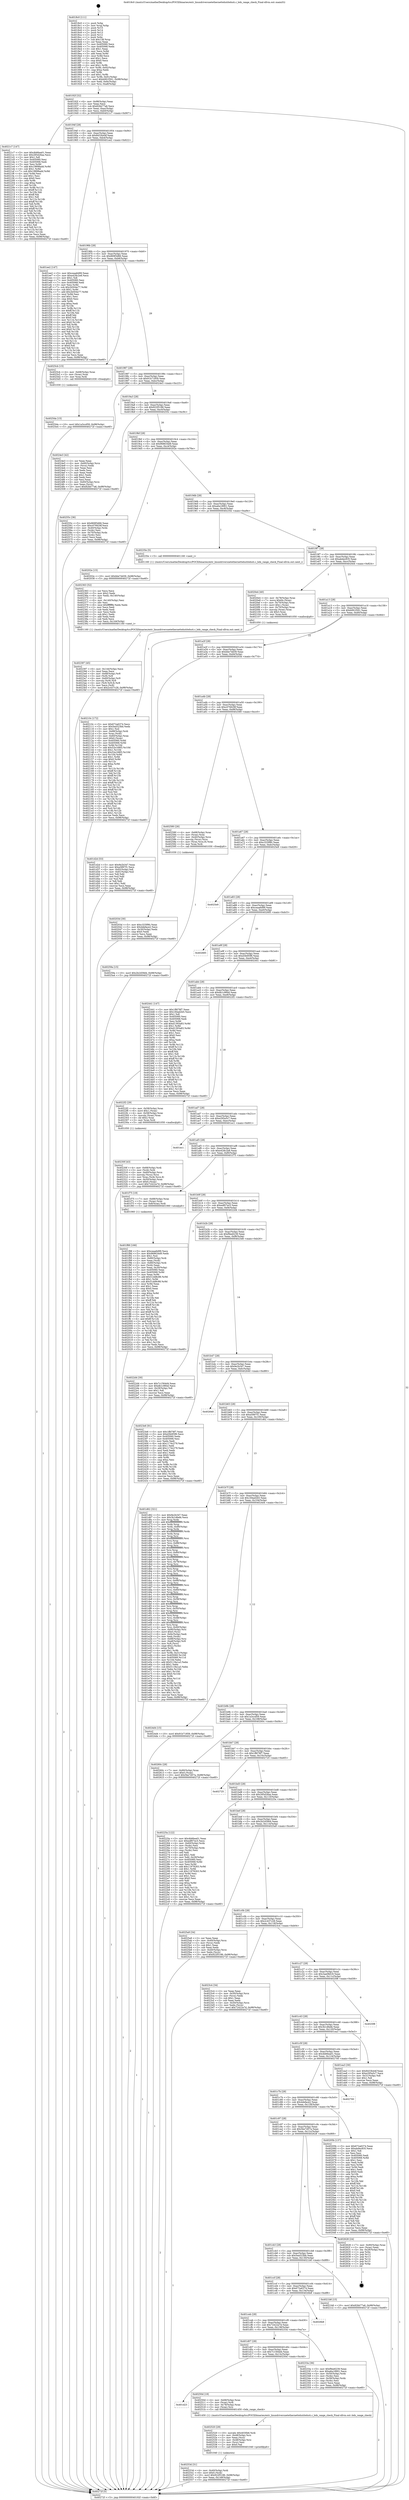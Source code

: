 digraph "0x4018c0" {
  label = "0x4018c0 (/mnt/c/Users/mathe/Desktop/tcc/POCII/binaries/extr_linuxdriversnetethernettehutitehuti.c_bdx_range_check_Final-ollvm.out::main(0))"
  labelloc = "t"
  node[shape=record]

  Entry [label="",width=0.3,height=0.3,shape=circle,fillcolor=black,style=filled]
  "0x40192f" [label="{
     0x40192f [32]\l
     | [instrs]\l
     &nbsp;&nbsp;0x40192f \<+6\>: mov -0x98(%rbp),%eax\l
     &nbsp;&nbsp;0x401935 \<+2\>: mov %eax,%ecx\l
     &nbsp;&nbsp;0x401937 \<+6\>: sub $0x82bb77a6,%ecx\l
     &nbsp;&nbsp;0x40193d \<+6\>: mov %eax,-0xac(%rbp)\l
     &nbsp;&nbsp;0x401943 \<+6\>: mov %ecx,-0xb0(%rbp)\l
     &nbsp;&nbsp;0x401949 \<+6\>: je 00000000004021c7 \<main+0x907\>\l
  }"]
  "0x4021c7" [label="{
     0x4021c7 [147]\l
     | [instrs]\l
     &nbsp;&nbsp;0x4021c7 \<+5\>: mov $0x4b66ea01,%eax\l
     &nbsp;&nbsp;0x4021cc \<+5\>: mov $0x285d26aa,%ecx\l
     &nbsp;&nbsp;0x4021d1 \<+2\>: mov $0x1,%dl\l
     &nbsp;&nbsp;0x4021d3 \<+7\>: mov 0x405060,%esi\l
     &nbsp;&nbsp;0x4021da \<+7\>: mov 0x405068,%edi\l
     &nbsp;&nbsp;0x4021e1 \<+3\>: mov %esi,%r8d\l
     &nbsp;&nbsp;0x4021e4 \<+7\>: add $0x19898add,%r8d\l
     &nbsp;&nbsp;0x4021eb \<+4\>: sub $0x1,%r8d\l
     &nbsp;&nbsp;0x4021ef \<+7\>: sub $0x19898add,%r8d\l
     &nbsp;&nbsp;0x4021f6 \<+4\>: imul %r8d,%esi\l
     &nbsp;&nbsp;0x4021fa \<+3\>: and $0x1,%esi\l
     &nbsp;&nbsp;0x4021fd \<+3\>: cmp $0x0,%esi\l
     &nbsp;&nbsp;0x402200 \<+4\>: sete %r9b\l
     &nbsp;&nbsp;0x402204 \<+3\>: cmp $0xa,%edi\l
     &nbsp;&nbsp;0x402207 \<+4\>: setl %r10b\l
     &nbsp;&nbsp;0x40220b \<+3\>: mov %r9b,%r11b\l
     &nbsp;&nbsp;0x40220e \<+4\>: xor $0xff,%r11b\l
     &nbsp;&nbsp;0x402212 \<+3\>: mov %r10b,%bl\l
     &nbsp;&nbsp;0x402215 \<+3\>: xor $0xff,%bl\l
     &nbsp;&nbsp;0x402218 \<+3\>: xor $0x1,%dl\l
     &nbsp;&nbsp;0x40221b \<+3\>: mov %r11b,%r14b\l
     &nbsp;&nbsp;0x40221e \<+4\>: and $0xff,%r14b\l
     &nbsp;&nbsp;0x402222 \<+3\>: and %dl,%r9b\l
     &nbsp;&nbsp;0x402225 \<+3\>: mov %bl,%r15b\l
     &nbsp;&nbsp;0x402228 \<+4\>: and $0xff,%r15b\l
     &nbsp;&nbsp;0x40222c \<+3\>: and %dl,%r10b\l
     &nbsp;&nbsp;0x40222f \<+3\>: or %r9b,%r14b\l
     &nbsp;&nbsp;0x402232 \<+3\>: or %r10b,%r15b\l
     &nbsp;&nbsp;0x402235 \<+3\>: xor %r15b,%r14b\l
     &nbsp;&nbsp;0x402238 \<+3\>: or %bl,%r11b\l
     &nbsp;&nbsp;0x40223b \<+4\>: xor $0xff,%r11b\l
     &nbsp;&nbsp;0x40223f \<+3\>: or $0x1,%dl\l
     &nbsp;&nbsp;0x402242 \<+3\>: and %dl,%r11b\l
     &nbsp;&nbsp;0x402245 \<+3\>: or %r11b,%r14b\l
     &nbsp;&nbsp;0x402248 \<+4\>: test $0x1,%r14b\l
     &nbsp;&nbsp;0x40224c \<+3\>: cmovne %ecx,%eax\l
     &nbsp;&nbsp;0x40224f \<+6\>: mov %eax,-0x98(%rbp)\l
     &nbsp;&nbsp;0x402255 \<+5\>: jmp 000000000040272f \<main+0xe6f\>\l
  }"]
  "0x40194f" [label="{
     0x40194f [28]\l
     | [instrs]\l
     &nbsp;&nbsp;0x40194f \<+5\>: jmp 0000000000401954 \<main+0x94\>\l
     &nbsp;&nbsp;0x401954 \<+6\>: mov -0xac(%rbp),%eax\l
     &nbsp;&nbsp;0x40195a \<+5\>: sub $0x8433b44f,%eax\l
     &nbsp;&nbsp;0x40195f \<+6\>: mov %eax,-0xb4(%rbp)\l
     &nbsp;&nbsp;0x401965 \<+6\>: je 0000000000401ee2 \<main+0x622\>\l
  }"]
  Exit [label="",width=0.3,height=0.3,shape=circle,fillcolor=black,style=filled,peripheries=2]
  "0x401ee2" [label="{
     0x401ee2 [147]\l
     | [instrs]\l
     &nbsp;&nbsp;0x401ee2 \<+5\>: mov $0xceaa6d99,%eax\l
     &nbsp;&nbsp;0x401ee7 \<+5\>: mov $0xe428c2e8,%ecx\l
     &nbsp;&nbsp;0x401eec \<+2\>: mov $0x1,%dl\l
     &nbsp;&nbsp;0x401eee \<+7\>: mov 0x405060,%esi\l
     &nbsp;&nbsp;0x401ef5 \<+7\>: mov 0x405068,%edi\l
     &nbsp;&nbsp;0x401efc \<+3\>: mov %esi,%r8d\l
     &nbsp;&nbsp;0x401eff \<+7\>: sub $0x2b504e77,%r8d\l
     &nbsp;&nbsp;0x401f06 \<+4\>: sub $0x1,%r8d\l
     &nbsp;&nbsp;0x401f0a \<+7\>: add $0x2b504e77,%r8d\l
     &nbsp;&nbsp;0x401f11 \<+4\>: imul %r8d,%esi\l
     &nbsp;&nbsp;0x401f15 \<+3\>: and $0x1,%esi\l
     &nbsp;&nbsp;0x401f18 \<+3\>: cmp $0x0,%esi\l
     &nbsp;&nbsp;0x401f1b \<+4\>: sete %r9b\l
     &nbsp;&nbsp;0x401f1f \<+3\>: cmp $0xa,%edi\l
     &nbsp;&nbsp;0x401f22 \<+4\>: setl %r10b\l
     &nbsp;&nbsp;0x401f26 \<+3\>: mov %r9b,%r11b\l
     &nbsp;&nbsp;0x401f29 \<+4\>: xor $0xff,%r11b\l
     &nbsp;&nbsp;0x401f2d \<+3\>: mov %r10b,%bl\l
     &nbsp;&nbsp;0x401f30 \<+3\>: xor $0xff,%bl\l
     &nbsp;&nbsp;0x401f33 \<+3\>: xor $0x0,%dl\l
     &nbsp;&nbsp;0x401f36 \<+3\>: mov %r11b,%r14b\l
     &nbsp;&nbsp;0x401f39 \<+4\>: and $0x0,%r14b\l
     &nbsp;&nbsp;0x401f3d \<+3\>: and %dl,%r9b\l
     &nbsp;&nbsp;0x401f40 \<+3\>: mov %bl,%r15b\l
     &nbsp;&nbsp;0x401f43 \<+4\>: and $0x0,%r15b\l
     &nbsp;&nbsp;0x401f47 \<+3\>: and %dl,%r10b\l
     &nbsp;&nbsp;0x401f4a \<+3\>: or %r9b,%r14b\l
     &nbsp;&nbsp;0x401f4d \<+3\>: or %r10b,%r15b\l
     &nbsp;&nbsp;0x401f50 \<+3\>: xor %r15b,%r14b\l
     &nbsp;&nbsp;0x401f53 \<+3\>: or %bl,%r11b\l
     &nbsp;&nbsp;0x401f56 \<+4\>: xor $0xff,%r11b\l
     &nbsp;&nbsp;0x401f5a \<+3\>: or $0x0,%dl\l
     &nbsp;&nbsp;0x401f5d \<+3\>: and %dl,%r11b\l
     &nbsp;&nbsp;0x401f60 \<+3\>: or %r11b,%r14b\l
     &nbsp;&nbsp;0x401f63 \<+4\>: test $0x1,%r14b\l
     &nbsp;&nbsp;0x401f67 \<+3\>: cmovne %ecx,%eax\l
     &nbsp;&nbsp;0x401f6a \<+6\>: mov %eax,-0x98(%rbp)\l
     &nbsp;&nbsp;0x401f70 \<+5\>: jmp 000000000040272f \<main+0xe6f\>\l
  }"]
  "0x40196b" [label="{
     0x40196b [28]\l
     | [instrs]\l
     &nbsp;&nbsp;0x40196b \<+5\>: jmp 0000000000401970 \<main+0xb0\>\l
     &nbsp;&nbsp;0x401970 \<+6\>: mov -0xac(%rbp),%eax\l
     &nbsp;&nbsp;0x401976 \<+5\>: sub $0x869f3d66,%eax\l
     &nbsp;&nbsp;0x40197b \<+6\>: mov %eax,-0xb8(%rbp)\l
     &nbsp;&nbsp;0x401981 \<+6\>: je 00000000004025cb \<main+0xd0b\>\l
  }"]
  "0x4025da" [label="{
     0x4025da [15]\l
     | [instrs]\l
     &nbsp;&nbsp;0x4025da \<+10\>: movl $0x1a3ccd59,-0x98(%rbp)\l
     &nbsp;&nbsp;0x4025e4 \<+5\>: jmp 000000000040272f \<main+0xe6f\>\l
  }"]
  "0x4025cb" [label="{
     0x4025cb [15]\l
     | [instrs]\l
     &nbsp;&nbsp;0x4025cb \<+4\>: mov -0x68(%rbp),%rax\l
     &nbsp;&nbsp;0x4025cf \<+3\>: mov (%rax),%rax\l
     &nbsp;&nbsp;0x4025d2 \<+3\>: mov %rax,%rdi\l
     &nbsp;&nbsp;0x4025d5 \<+5\>: call 0000000000401030 \<free@plt\>\l
     | [calls]\l
     &nbsp;&nbsp;0x401030 \{1\} (unknown)\l
  }"]
  "0x401987" [label="{
     0x401987 [28]\l
     | [instrs]\l
     &nbsp;&nbsp;0x401987 \<+5\>: jmp 000000000040198c \<main+0xcc\>\l
     &nbsp;&nbsp;0x40198c \<+6\>: mov -0xac(%rbp),%eax\l
     &nbsp;&nbsp;0x401992 \<+5\>: sub $0x91b71859,%eax\l
     &nbsp;&nbsp;0x401997 \<+6\>: mov %eax,-0xbc(%rbp)\l
     &nbsp;&nbsp;0x40199d \<+6\>: je 00000000004024e3 \<main+0xc23\>\l
  }"]
  "0x40259a" [label="{
     0x40259a [15]\l
     | [instrs]\l
     &nbsp;&nbsp;0x40259a \<+10\>: movl $0x2b2459d4,-0x98(%rbp)\l
     &nbsp;&nbsp;0x4025a4 \<+5\>: jmp 000000000040272f \<main+0xe6f\>\l
  }"]
  "0x4024e3" [label="{
     0x4024e3 [42]\l
     | [instrs]\l
     &nbsp;&nbsp;0x4024e3 \<+2\>: xor %eax,%eax\l
     &nbsp;&nbsp;0x4024e5 \<+4\>: mov -0x60(%rbp),%rcx\l
     &nbsp;&nbsp;0x4024e9 \<+2\>: mov (%rcx),%edx\l
     &nbsp;&nbsp;0x4024eb \<+2\>: mov %eax,%esi\l
     &nbsp;&nbsp;0x4024ed \<+2\>: sub %edx,%esi\l
     &nbsp;&nbsp;0x4024ef \<+2\>: mov %eax,%edx\l
     &nbsp;&nbsp;0x4024f1 \<+3\>: sub $0x1,%edx\l
     &nbsp;&nbsp;0x4024f4 \<+2\>: add %edx,%esi\l
     &nbsp;&nbsp;0x4024f6 \<+2\>: sub %esi,%eax\l
     &nbsp;&nbsp;0x4024f8 \<+4\>: mov -0x60(%rbp),%rcx\l
     &nbsp;&nbsp;0x4024fc \<+2\>: mov %eax,(%rcx)\l
     &nbsp;&nbsp;0x4024fe \<+10\>: movl $0x82bb77a6,-0x98(%rbp)\l
     &nbsp;&nbsp;0x402508 \<+5\>: jmp 000000000040272f \<main+0xe6f\>\l
  }"]
  "0x4019a3" [label="{
     0x4019a3 [28]\l
     | [instrs]\l
     &nbsp;&nbsp;0x4019a3 \<+5\>: jmp 00000000004019a8 \<main+0xe8\>\l
     &nbsp;&nbsp;0x4019a8 \<+6\>: mov -0xac(%rbp),%eax\l
     &nbsp;&nbsp;0x4019ae \<+5\>: sub $0x922f5186,%eax\l
     &nbsp;&nbsp;0x4019b3 \<+6\>: mov %eax,-0xc0(%rbp)\l
     &nbsp;&nbsp;0x4019b9 \<+6\>: je 000000000040255c \<main+0xc9c\>\l
  }"]
  "0x40253d" [label="{
     0x40253d [31]\l
     | [instrs]\l
     &nbsp;&nbsp;0x40253d \<+4\>: mov -0x40(%rbp),%rdi\l
     &nbsp;&nbsp;0x402541 \<+6\>: movl $0x0,(%rdi)\l
     &nbsp;&nbsp;0x402547 \<+10\>: movl $0x922f5186,-0x98(%rbp)\l
     &nbsp;&nbsp;0x402551 \<+6\>: mov %eax,-0x148(%rbp)\l
     &nbsp;&nbsp;0x402557 \<+5\>: jmp 000000000040272f \<main+0xe6f\>\l
  }"]
  "0x40255c" [label="{
     0x40255c [36]\l
     | [instrs]\l
     &nbsp;&nbsp;0x40255c \<+5\>: mov $0x869f3d66,%eax\l
     &nbsp;&nbsp;0x402561 \<+5\>: mov $0xc076629f,%ecx\l
     &nbsp;&nbsp;0x402566 \<+4\>: mov -0x40(%rbp),%rdx\l
     &nbsp;&nbsp;0x40256a \<+2\>: mov (%rdx),%esi\l
     &nbsp;&nbsp;0x40256c \<+4\>: mov -0x70(%rbp),%rdx\l
     &nbsp;&nbsp;0x402570 \<+2\>: cmp (%rdx),%esi\l
     &nbsp;&nbsp;0x402572 \<+3\>: cmovl %ecx,%eax\l
     &nbsp;&nbsp;0x402575 \<+6\>: mov %eax,-0x98(%rbp)\l
     &nbsp;&nbsp;0x40257b \<+5\>: jmp 000000000040272f \<main+0xe6f\>\l
  }"]
  "0x4019bf" [label="{
     0x4019bf [28]\l
     | [instrs]\l
     &nbsp;&nbsp;0x4019bf \<+5\>: jmp 00000000004019c4 \<main+0x104\>\l
     &nbsp;&nbsp;0x4019c4 \<+6\>: mov -0xac(%rbp),%eax\l
     &nbsp;&nbsp;0x4019ca \<+5\>: sub $0x968634d9,%eax\l
     &nbsp;&nbsp;0x4019cf \<+6\>: mov %eax,-0xc4(%rbp)\l
     &nbsp;&nbsp;0x4019d5 \<+6\>: je 000000000040202e \<main+0x76e\>\l
  }"]
  "0x402520" [label="{
     0x402520 [29]\l
     | [instrs]\l
     &nbsp;&nbsp;0x402520 \<+10\>: movabs $0x4030b6,%rdi\l
     &nbsp;&nbsp;0x40252a \<+4\>: mov -0x48(%rbp),%rsi\l
     &nbsp;&nbsp;0x40252e \<+2\>: mov %eax,(%rsi)\l
     &nbsp;&nbsp;0x402530 \<+4\>: mov -0x48(%rbp),%rsi\l
     &nbsp;&nbsp;0x402534 \<+2\>: mov (%rsi),%esi\l
     &nbsp;&nbsp;0x402536 \<+2\>: mov $0x0,%al\l
     &nbsp;&nbsp;0x402538 \<+5\>: call 0000000000401040 \<printf@plt\>\l
     | [calls]\l
     &nbsp;&nbsp;0x401040 \{1\} (unknown)\l
  }"]
  "0x40202e" [label="{
     0x40202e [15]\l
     | [instrs]\l
     &nbsp;&nbsp;0x40202e \<+10\>: movl $0xbbe7dd39,-0x98(%rbp)\l
     &nbsp;&nbsp;0x402038 \<+5\>: jmp 000000000040272f \<main+0xe6f\>\l
  }"]
  "0x4019db" [label="{
     0x4019db [28]\l
     | [instrs]\l
     &nbsp;&nbsp;0x4019db \<+5\>: jmp 00000000004019e0 \<main+0x120\>\l
     &nbsp;&nbsp;0x4019e0 \<+6\>: mov -0xac(%rbp),%eax\l
     &nbsp;&nbsp;0x4019e6 \<+5\>: sub $0xa6a18901,%eax\l
     &nbsp;&nbsp;0x4019eb \<+6\>: mov %eax,-0xc8(%rbp)\l
     &nbsp;&nbsp;0x4019f1 \<+6\>: je 000000000040235e \<main+0xa9e\>\l
  }"]
  "0x401d23" [label="{
     0x401d23\l
  }", style=dashed]
  "0x40235e" [label="{
     0x40235e [5]\l
     | [instrs]\l
     &nbsp;&nbsp;0x40235e \<+5\>: call 0000000000401160 \<next_i\>\l
     | [calls]\l
     &nbsp;&nbsp;0x401160 \{1\} (/mnt/c/Users/mathe/Desktop/tcc/POCII/binaries/extr_linuxdriversnetethernettehutitehuti.c_bdx_range_check_Final-ollvm.out::next_i)\l
  }"]
  "0x4019f7" [label="{
     0x4019f7 [28]\l
     | [instrs]\l
     &nbsp;&nbsp;0x4019f7 \<+5\>: jmp 00000000004019fc \<main+0x13c\>\l
     &nbsp;&nbsp;0x4019fc \<+6\>: mov -0xac(%rbp),%eax\l
     &nbsp;&nbsp;0x401a02 \<+5\>: sub $0xabdec835,%eax\l
     &nbsp;&nbsp;0x401a07 \<+6\>: mov %eax,-0xcc(%rbp)\l
     &nbsp;&nbsp;0x401a0d \<+6\>: je 00000000004020e4 \<main+0x824\>\l
  }"]
  "0x40250d" [label="{
     0x40250d [19]\l
     | [instrs]\l
     &nbsp;&nbsp;0x40250d \<+4\>: mov -0x68(%rbp),%rax\l
     &nbsp;&nbsp;0x402511 \<+3\>: mov (%rax),%rdi\l
     &nbsp;&nbsp;0x402514 \<+4\>: mov -0x78(%rbp),%rax\l
     &nbsp;&nbsp;0x402518 \<+3\>: mov (%rax),%rsi\l
     &nbsp;&nbsp;0x40251b \<+5\>: call 0000000000401450 \<bdx_range_check\>\l
     | [calls]\l
     &nbsp;&nbsp;0x401450 \{1\} (/mnt/c/Users/mathe/Desktop/tcc/POCII/binaries/extr_linuxdriversnetethernettehutitehuti.c_bdx_range_check_Final-ollvm.out::bdx_range_check)\l
  }"]
  "0x4020e4" [label="{
     0x4020e4 [40]\l
     | [instrs]\l
     &nbsp;&nbsp;0x4020e4 \<+4\>: mov -0x78(%rbp),%rax\l
     &nbsp;&nbsp;0x4020e8 \<+7\>: movq $0x64,(%rax)\l
     &nbsp;&nbsp;0x4020ef \<+4\>: mov -0x70(%rbp),%rax\l
     &nbsp;&nbsp;0x4020f3 \<+6\>: movl $0x1,(%rax)\l
     &nbsp;&nbsp;0x4020f9 \<+4\>: mov -0x70(%rbp),%rax\l
     &nbsp;&nbsp;0x4020fd \<+3\>: movslq (%rax),%rax\l
     &nbsp;&nbsp;0x402100 \<+4\>: shl $0x3,%rax\l
     &nbsp;&nbsp;0x402104 \<+3\>: mov %rax,%rdi\l
     &nbsp;&nbsp;0x402107 \<+5\>: call 0000000000401050 \<malloc@plt\>\l
     | [calls]\l
     &nbsp;&nbsp;0x401050 \{1\} (unknown)\l
  }"]
  "0x401a13" [label="{
     0x401a13 [28]\l
     | [instrs]\l
     &nbsp;&nbsp;0x401a13 \<+5\>: jmp 0000000000401a18 \<main+0x158\>\l
     &nbsp;&nbsp;0x401a18 \<+6\>: mov -0xac(%rbp),%eax\l
     &nbsp;&nbsp;0x401a1e \<+5\>: sub $0xb061f261,%eax\l
     &nbsp;&nbsp;0x401a23 \<+6\>: mov %eax,-0xd0(%rbp)\l
     &nbsp;&nbsp;0x401a29 \<+6\>: je 0000000000401d2d \<main+0x46d\>\l
  }"]
  "0x402397" [label="{
     0x402397 [45]\l
     | [instrs]\l
     &nbsp;&nbsp;0x402397 \<+6\>: mov -0x144(%rbp),%ecx\l
     &nbsp;&nbsp;0x40239d \<+3\>: imul %eax,%ecx\l
     &nbsp;&nbsp;0x4023a0 \<+4\>: mov -0x68(%rbp),%r8\l
     &nbsp;&nbsp;0x4023a4 \<+3\>: mov (%r8),%r8\l
     &nbsp;&nbsp;0x4023a7 \<+4\>: mov -0x60(%rbp),%r9\l
     &nbsp;&nbsp;0x4023ab \<+3\>: movslq (%r9),%r9\l
     &nbsp;&nbsp;0x4023ae \<+4\>: mov (%r8,%r9,8),%r8\l
     &nbsp;&nbsp;0x4023b2 \<+3\>: mov %ecx,(%r8)\l
     &nbsp;&nbsp;0x4023b5 \<+10\>: movl $0x2c437c28,-0x98(%rbp)\l
     &nbsp;&nbsp;0x4023bf \<+5\>: jmp 000000000040272f \<main+0xe6f\>\l
  }"]
  "0x401d2d" [label="{
     0x401d2d [53]\l
     | [instrs]\l
     &nbsp;&nbsp;0x401d2d \<+5\>: mov $0x9e2b347,%eax\l
     &nbsp;&nbsp;0x401d32 \<+5\>: mov $0xa5897f1,%ecx\l
     &nbsp;&nbsp;0x401d37 \<+6\>: mov -0x92(%rbp),%dl\l
     &nbsp;&nbsp;0x401d3d \<+7\>: mov -0x91(%rbp),%sil\l
     &nbsp;&nbsp;0x401d44 \<+3\>: mov %dl,%dil\l
     &nbsp;&nbsp;0x401d47 \<+3\>: and %sil,%dil\l
     &nbsp;&nbsp;0x401d4a \<+3\>: xor %sil,%dl\l
     &nbsp;&nbsp;0x401d4d \<+3\>: or %dl,%dil\l
     &nbsp;&nbsp;0x401d50 \<+4\>: test $0x1,%dil\l
     &nbsp;&nbsp;0x401d54 \<+3\>: cmovne %ecx,%eax\l
     &nbsp;&nbsp;0x401d57 \<+6\>: mov %eax,-0x98(%rbp)\l
     &nbsp;&nbsp;0x401d5d \<+5\>: jmp 000000000040272f \<main+0xe6f\>\l
  }"]
  "0x401a2f" [label="{
     0x401a2f [28]\l
     | [instrs]\l
     &nbsp;&nbsp;0x401a2f \<+5\>: jmp 0000000000401a34 \<main+0x174\>\l
     &nbsp;&nbsp;0x401a34 \<+6\>: mov -0xac(%rbp),%eax\l
     &nbsp;&nbsp;0x401a3a \<+5\>: sub $0xbbe7dd39,%eax\l
     &nbsp;&nbsp;0x401a3f \<+6\>: mov %eax,-0xd4(%rbp)\l
     &nbsp;&nbsp;0x401a45 \<+6\>: je 000000000040203d \<main+0x77d\>\l
  }"]
  "0x40272f" [label="{
     0x40272f [5]\l
     | [instrs]\l
     &nbsp;&nbsp;0x40272f \<+5\>: jmp 000000000040192f \<main+0x6f\>\l
  }"]
  "0x4018c0" [label="{
     0x4018c0 [111]\l
     | [instrs]\l
     &nbsp;&nbsp;0x4018c0 \<+1\>: push %rbp\l
     &nbsp;&nbsp;0x4018c1 \<+3\>: mov %rsp,%rbp\l
     &nbsp;&nbsp;0x4018c4 \<+2\>: push %r15\l
     &nbsp;&nbsp;0x4018c6 \<+2\>: push %r14\l
     &nbsp;&nbsp;0x4018c8 \<+2\>: push %r13\l
     &nbsp;&nbsp;0x4018ca \<+2\>: push %r12\l
     &nbsp;&nbsp;0x4018cc \<+1\>: push %rbx\l
     &nbsp;&nbsp;0x4018cd \<+7\>: sub $0x138,%rsp\l
     &nbsp;&nbsp;0x4018d4 \<+2\>: xor %eax,%eax\l
     &nbsp;&nbsp;0x4018d6 \<+7\>: mov 0x405060,%ecx\l
     &nbsp;&nbsp;0x4018dd \<+7\>: mov 0x405068,%edx\l
     &nbsp;&nbsp;0x4018e4 \<+3\>: sub $0x1,%eax\l
     &nbsp;&nbsp;0x4018e7 \<+3\>: mov %ecx,%r8d\l
     &nbsp;&nbsp;0x4018ea \<+3\>: add %eax,%r8d\l
     &nbsp;&nbsp;0x4018ed \<+4\>: imul %r8d,%ecx\l
     &nbsp;&nbsp;0x4018f1 \<+3\>: and $0x1,%ecx\l
     &nbsp;&nbsp;0x4018f4 \<+3\>: cmp $0x0,%ecx\l
     &nbsp;&nbsp;0x4018f7 \<+4\>: sete %r9b\l
     &nbsp;&nbsp;0x4018fb \<+4\>: and $0x1,%r9b\l
     &nbsp;&nbsp;0x4018ff \<+7\>: mov %r9b,-0x92(%rbp)\l
     &nbsp;&nbsp;0x401906 \<+3\>: cmp $0xa,%edx\l
     &nbsp;&nbsp;0x401909 \<+4\>: setl %r9b\l
     &nbsp;&nbsp;0x40190d \<+4\>: and $0x1,%r9b\l
     &nbsp;&nbsp;0x401911 \<+7\>: mov %r9b,-0x91(%rbp)\l
     &nbsp;&nbsp;0x401918 \<+10\>: movl $0xb061f261,-0x98(%rbp)\l
     &nbsp;&nbsp;0x401922 \<+6\>: mov %edi,-0x9c(%rbp)\l
     &nbsp;&nbsp;0x401928 \<+7\>: mov %rsi,-0xa8(%rbp)\l
  }"]
  "0x402363" [label="{
     0x402363 [52]\l
     | [instrs]\l
     &nbsp;&nbsp;0x402363 \<+2\>: xor %ecx,%ecx\l
     &nbsp;&nbsp;0x402365 \<+5\>: mov $0x2,%edx\l
     &nbsp;&nbsp;0x40236a \<+6\>: mov %edx,-0x140(%rbp)\l
     &nbsp;&nbsp;0x402370 \<+1\>: cltd\l
     &nbsp;&nbsp;0x402371 \<+6\>: mov -0x140(%rbp),%esi\l
     &nbsp;&nbsp;0x402377 \<+2\>: idiv %esi\l
     &nbsp;&nbsp;0x402379 \<+6\>: imul $0xfffffffe,%edx,%edx\l
     &nbsp;&nbsp;0x40237f \<+2\>: mov %ecx,%edi\l
     &nbsp;&nbsp;0x402381 \<+2\>: sub %edx,%edi\l
     &nbsp;&nbsp;0x402383 \<+2\>: mov %ecx,%edx\l
     &nbsp;&nbsp;0x402385 \<+3\>: sub $0x1,%edx\l
     &nbsp;&nbsp;0x402388 \<+2\>: add %edx,%edi\l
     &nbsp;&nbsp;0x40238a \<+2\>: sub %edi,%ecx\l
     &nbsp;&nbsp;0x40238c \<+6\>: mov %ecx,-0x144(%rbp)\l
     &nbsp;&nbsp;0x402392 \<+5\>: call 0000000000401160 \<next_i\>\l
     | [calls]\l
     &nbsp;&nbsp;0x401160 \{1\} (/mnt/c/Users/mathe/Desktop/tcc/POCII/binaries/extr_linuxdriversnetethernettehutitehuti.c_bdx_range_check_Final-ollvm.out::next_i)\l
  }"]
  "0x40203d" [label="{
     0x40203d [30]\l
     | [instrs]\l
     &nbsp;&nbsp;0x40203d \<+5\>: mov $0xc325f9fc,%eax\l
     &nbsp;&nbsp;0x402042 \<+5\>: mov $0x4deface2,%ecx\l
     &nbsp;&nbsp;0x402047 \<+3\>: mov -0x30(%rbp),%edx\l
     &nbsp;&nbsp;0x40204a \<+3\>: cmp $0x0,%edx\l
     &nbsp;&nbsp;0x40204d \<+3\>: cmove %ecx,%eax\l
     &nbsp;&nbsp;0x402050 \<+6\>: mov %eax,-0x98(%rbp)\l
     &nbsp;&nbsp;0x402056 \<+5\>: jmp 000000000040272f \<main+0xe6f\>\l
  }"]
  "0x401a4b" [label="{
     0x401a4b [28]\l
     | [instrs]\l
     &nbsp;&nbsp;0x401a4b \<+5\>: jmp 0000000000401a50 \<main+0x190\>\l
     &nbsp;&nbsp;0x401a50 \<+6\>: mov -0xac(%rbp),%eax\l
     &nbsp;&nbsp;0x401a56 \<+5\>: sub $0xc076629f,%eax\l
     &nbsp;&nbsp;0x401a5b \<+6\>: mov %eax,-0xd8(%rbp)\l
     &nbsp;&nbsp;0x401a61 \<+6\>: je 0000000000402580 \<main+0xcc0\>\l
  }"]
  "0x401d07" [label="{
     0x401d07 [28]\l
     | [instrs]\l
     &nbsp;&nbsp;0x401d07 \<+5\>: jmp 0000000000401d0c \<main+0x44c\>\l
     &nbsp;&nbsp;0x401d0c \<+6\>: mov -0xac(%rbp),%eax\l
     &nbsp;&nbsp;0x401d12 \<+5\>: sub $0x7c1564d4,%eax\l
     &nbsp;&nbsp;0x401d17 \<+6\>: mov %eax,-0x13c(%rbp)\l
     &nbsp;&nbsp;0x401d1d \<+6\>: je 000000000040250d \<main+0xc4d\>\l
  }"]
  "0x402580" [label="{
     0x402580 [26]\l
     | [instrs]\l
     &nbsp;&nbsp;0x402580 \<+4\>: mov -0x68(%rbp),%rax\l
     &nbsp;&nbsp;0x402584 \<+3\>: mov (%rax),%rax\l
     &nbsp;&nbsp;0x402587 \<+4\>: mov -0x40(%rbp),%rcx\l
     &nbsp;&nbsp;0x40258b \<+3\>: movslq (%rcx),%rcx\l
     &nbsp;&nbsp;0x40258e \<+4\>: mov (%rax,%rcx,8),%rax\l
     &nbsp;&nbsp;0x402592 \<+3\>: mov %rax,%rdi\l
     &nbsp;&nbsp;0x402595 \<+5\>: call 0000000000401030 \<free@plt\>\l
     | [calls]\l
     &nbsp;&nbsp;0x401030 \{1\} (unknown)\l
  }"]
  "0x401a67" [label="{
     0x401a67 [28]\l
     | [instrs]\l
     &nbsp;&nbsp;0x401a67 \<+5\>: jmp 0000000000401a6c \<main+0x1ac\>\l
     &nbsp;&nbsp;0x401a6c \<+6\>: mov -0xac(%rbp),%eax\l
     &nbsp;&nbsp;0x401a72 \<+5\>: sub $0xc325f9fc,%eax\l
     &nbsp;&nbsp;0x401a77 \<+6\>: mov %eax,-0xdc(%rbp)\l
     &nbsp;&nbsp;0x401a7d \<+6\>: je 00000000004025e9 \<main+0xd29\>\l
  }"]
  "0x40233a" [label="{
     0x40233a [36]\l
     | [instrs]\l
     &nbsp;&nbsp;0x40233a \<+5\>: mov $0xf9ee6239,%eax\l
     &nbsp;&nbsp;0x40233f \<+5\>: mov $0xa6a18901,%ecx\l
     &nbsp;&nbsp;0x402344 \<+4\>: mov -0x50(%rbp),%rdx\l
     &nbsp;&nbsp;0x402348 \<+2\>: mov (%rdx),%esi\l
     &nbsp;&nbsp;0x40234a \<+4\>: mov -0x58(%rbp),%rdx\l
     &nbsp;&nbsp;0x40234e \<+2\>: cmp (%rdx),%esi\l
     &nbsp;&nbsp;0x402350 \<+3\>: cmovl %ecx,%eax\l
     &nbsp;&nbsp;0x402353 \<+6\>: mov %eax,-0x98(%rbp)\l
     &nbsp;&nbsp;0x402359 \<+5\>: jmp 000000000040272f \<main+0xe6f\>\l
  }"]
  "0x4025e9" [label="{
     0x4025e9\l
  }", style=dashed]
  "0x401a83" [label="{
     0x401a83 [28]\l
     | [instrs]\l
     &nbsp;&nbsp;0x401a83 \<+5\>: jmp 0000000000401a88 \<main+0x1c8\>\l
     &nbsp;&nbsp;0x401a88 \<+6\>: mov -0xac(%rbp),%eax\l
     &nbsp;&nbsp;0x401a8e \<+5\>: sub $0xceaa6d99,%eax\l
     &nbsp;&nbsp;0x401a93 \<+6\>: mov %eax,-0xe0(%rbp)\l
     &nbsp;&nbsp;0x401a99 \<+6\>: je 0000000000402685 \<main+0xdc5\>\l
  }"]
  "0x401ceb" [label="{
     0x401ceb [28]\l
     | [instrs]\l
     &nbsp;&nbsp;0x401ceb \<+5\>: jmp 0000000000401cf0 \<main+0x430\>\l
     &nbsp;&nbsp;0x401cf0 \<+6\>: mov -0xac(%rbp),%eax\l
     &nbsp;&nbsp;0x401cf6 \<+5\>: sub $0x72422a7d,%eax\l
     &nbsp;&nbsp;0x401cfb \<+6\>: mov %eax,-0x138(%rbp)\l
     &nbsp;&nbsp;0x401d01 \<+6\>: je 000000000040233a \<main+0xa7a\>\l
  }"]
  "0x402685" [label="{
     0x402685\l
  }", style=dashed]
  "0x401a9f" [label="{
     0x401a9f [28]\l
     | [instrs]\l
     &nbsp;&nbsp;0x401a9f \<+5\>: jmp 0000000000401aa4 \<main+0x1e4\>\l
     &nbsp;&nbsp;0x401aa4 \<+6\>: mov -0xac(%rbp),%eax\l
     &nbsp;&nbsp;0x401aaa \<+5\>: sub $0xd3b0f3f6,%eax\l
     &nbsp;&nbsp;0x401aaf \<+6\>: mov %eax,-0xe4(%rbp)\l
     &nbsp;&nbsp;0x401ab5 \<+6\>: je 0000000000402441 \<main+0xb81\>\l
  }"]
  "0x4026b8" [label="{
     0x4026b8\l
  }", style=dashed]
  "0x402441" [label="{
     0x402441 [147]\l
     | [instrs]\l
     &nbsp;&nbsp;0x402441 \<+5\>: mov $0x1ffd78f7,%eax\l
     &nbsp;&nbsp;0x402446 \<+5\>: mov $0x184ad2b5,%ecx\l
     &nbsp;&nbsp;0x40244b \<+2\>: mov $0x1,%dl\l
     &nbsp;&nbsp;0x40244d \<+7\>: mov 0x405060,%esi\l
     &nbsp;&nbsp;0x402454 \<+7\>: mov 0x405068,%edi\l
     &nbsp;&nbsp;0x40245b \<+3\>: mov %esi,%r8d\l
     &nbsp;&nbsp;0x40245e \<+7\>: add $0xd1393a83,%r8d\l
     &nbsp;&nbsp;0x402465 \<+4\>: sub $0x1,%r8d\l
     &nbsp;&nbsp;0x402469 \<+7\>: sub $0xd1393a83,%r8d\l
     &nbsp;&nbsp;0x402470 \<+4\>: imul %r8d,%esi\l
     &nbsp;&nbsp;0x402474 \<+3\>: and $0x1,%esi\l
     &nbsp;&nbsp;0x402477 \<+3\>: cmp $0x0,%esi\l
     &nbsp;&nbsp;0x40247a \<+4\>: sete %r9b\l
     &nbsp;&nbsp;0x40247e \<+3\>: cmp $0xa,%edi\l
     &nbsp;&nbsp;0x402481 \<+4\>: setl %r10b\l
     &nbsp;&nbsp;0x402485 \<+3\>: mov %r9b,%r11b\l
     &nbsp;&nbsp;0x402488 \<+4\>: xor $0xff,%r11b\l
     &nbsp;&nbsp;0x40248c \<+3\>: mov %r10b,%bl\l
     &nbsp;&nbsp;0x40248f \<+3\>: xor $0xff,%bl\l
     &nbsp;&nbsp;0x402492 \<+3\>: xor $0x1,%dl\l
     &nbsp;&nbsp;0x402495 \<+3\>: mov %r11b,%r14b\l
     &nbsp;&nbsp;0x402498 \<+4\>: and $0xff,%r14b\l
     &nbsp;&nbsp;0x40249c \<+3\>: and %dl,%r9b\l
     &nbsp;&nbsp;0x40249f \<+3\>: mov %bl,%r15b\l
     &nbsp;&nbsp;0x4024a2 \<+4\>: and $0xff,%r15b\l
     &nbsp;&nbsp;0x4024a6 \<+3\>: and %dl,%r10b\l
     &nbsp;&nbsp;0x4024a9 \<+3\>: or %r9b,%r14b\l
     &nbsp;&nbsp;0x4024ac \<+3\>: or %r10b,%r15b\l
     &nbsp;&nbsp;0x4024af \<+3\>: xor %r15b,%r14b\l
     &nbsp;&nbsp;0x4024b2 \<+3\>: or %bl,%r11b\l
     &nbsp;&nbsp;0x4024b5 \<+4\>: xor $0xff,%r11b\l
     &nbsp;&nbsp;0x4024b9 \<+3\>: or $0x1,%dl\l
     &nbsp;&nbsp;0x4024bc \<+3\>: and %dl,%r11b\l
     &nbsp;&nbsp;0x4024bf \<+3\>: or %r11b,%r14b\l
     &nbsp;&nbsp;0x4024c2 \<+4\>: test $0x1,%r14b\l
     &nbsp;&nbsp;0x4024c6 \<+3\>: cmovne %ecx,%eax\l
     &nbsp;&nbsp;0x4024c9 \<+6\>: mov %eax,-0x98(%rbp)\l
     &nbsp;&nbsp;0x4024cf \<+5\>: jmp 000000000040272f \<main+0xe6f\>\l
  }"]
  "0x401abb" [label="{
     0x401abb [28]\l
     | [instrs]\l
     &nbsp;&nbsp;0x401abb \<+5\>: jmp 0000000000401ac0 \<main+0x200\>\l
     &nbsp;&nbsp;0x401ac0 \<+6\>: mov -0xac(%rbp),%eax\l
     &nbsp;&nbsp;0x401ac6 \<+5\>: sub $0xdb1c984d,%eax\l
     &nbsp;&nbsp;0x401acb \<+6\>: mov %eax,-0xe8(%rbp)\l
     &nbsp;&nbsp;0x401ad1 \<+6\>: je 00000000004022f2 \<main+0xa32\>\l
  }"]
  "0x40230f" [label="{
     0x40230f [43]\l
     | [instrs]\l
     &nbsp;&nbsp;0x40230f \<+4\>: mov -0x68(%rbp),%rdi\l
     &nbsp;&nbsp;0x402313 \<+3\>: mov (%rdi),%rdi\l
     &nbsp;&nbsp;0x402316 \<+4\>: mov -0x60(%rbp),%rcx\l
     &nbsp;&nbsp;0x40231a \<+3\>: movslq (%rcx),%rcx\l
     &nbsp;&nbsp;0x40231d \<+4\>: mov %rax,(%rdi,%rcx,8)\l
     &nbsp;&nbsp;0x402321 \<+4\>: mov -0x50(%rbp),%rax\l
     &nbsp;&nbsp;0x402325 \<+6\>: movl $0x0,(%rax)\l
     &nbsp;&nbsp;0x40232b \<+10\>: movl $0x72422a7d,-0x98(%rbp)\l
     &nbsp;&nbsp;0x402335 \<+5\>: jmp 000000000040272f \<main+0xe6f\>\l
  }"]
  "0x4022f2" [label="{
     0x4022f2 [29]\l
     | [instrs]\l
     &nbsp;&nbsp;0x4022f2 \<+4\>: mov -0x58(%rbp),%rax\l
     &nbsp;&nbsp;0x4022f6 \<+6\>: movl $0x1,(%rax)\l
     &nbsp;&nbsp;0x4022fc \<+4\>: mov -0x58(%rbp),%rax\l
     &nbsp;&nbsp;0x402300 \<+3\>: movslq (%rax),%rax\l
     &nbsp;&nbsp;0x402303 \<+4\>: shl $0x2,%rax\l
     &nbsp;&nbsp;0x402307 \<+3\>: mov %rax,%rdi\l
     &nbsp;&nbsp;0x40230a \<+5\>: call 0000000000401050 \<malloc@plt\>\l
     | [calls]\l
     &nbsp;&nbsp;0x401050 \{1\} (unknown)\l
  }"]
  "0x401ad7" [label="{
     0x401ad7 [28]\l
     | [instrs]\l
     &nbsp;&nbsp;0x401ad7 \<+5\>: jmp 0000000000401adc \<main+0x21c\>\l
     &nbsp;&nbsp;0x401adc \<+6\>: mov -0xac(%rbp),%eax\l
     &nbsp;&nbsp;0x401ae2 \<+5\>: sub $0xe295a5c7,%eax\l
     &nbsp;&nbsp;0x401ae7 \<+6\>: mov %eax,-0xec(%rbp)\l
     &nbsp;&nbsp;0x401aed \<+6\>: je 0000000000401ec1 \<main+0x601\>\l
  }"]
  "0x401ccf" [label="{
     0x401ccf [28]\l
     | [instrs]\l
     &nbsp;&nbsp;0x401ccf \<+5\>: jmp 0000000000401cd4 \<main+0x414\>\l
     &nbsp;&nbsp;0x401cd4 \<+6\>: mov -0xac(%rbp),%eax\l
     &nbsp;&nbsp;0x401cda \<+5\>: sub $0x672a6374,%eax\l
     &nbsp;&nbsp;0x401cdf \<+6\>: mov %eax,-0x134(%rbp)\l
     &nbsp;&nbsp;0x401ce5 \<+6\>: je 00000000004026b8 \<main+0xdf8\>\l
  }"]
  "0x401ec1" [label="{
     0x401ec1\l
  }", style=dashed]
  "0x401af3" [label="{
     0x401af3 [28]\l
     | [instrs]\l
     &nbsp;&nbsp;0x401af3 \<+5\>: jmp 0000000000401af8 \<main+0x238\>\l
     &nbsp;&nbsp;0x401af8 \<+6\>: mov -0xac(%rbp),%eax\l
     &nbsp;&nbsp;0x401afe \<+5\>: sub $0xe428c2e8,%eax\l
     &nbsp;&nbsp;0x401b03 \<+6\>: mov %eax,-0xf0(%rbp)\l
     &nbsp;&nbsp;0x401b09 \<+6\>: je 0000000000401f75 \<main+0x6b5\>\l
  }"]
  "0x4021b8" [label="{
     0x4021b8 [15]\l
     | [instrs]\l
     &nbsp;&nbsp;0x4021b8 \<+10\>: movl $0x82bb77a6,-0x98(%rbp)\l
     &nbsp;&nbsp;0x4021c2 \<+5\>: jmp 000000000040272f \<main+0xe6f\>\l
  }"]
  "0x401f75" [label="{
     0x401f75 [19]\l
     | [instrs]\l
     &nbsp;&nbsp;0x401f75 \<+7\>: mov -0x88(%rbp),%rax\l
     &nbsp;&nbsp;0x401f7c \<+3\>: mov (%rax),%rax\l
     &nbsp;&nbsp;0x401f7f \<+4\>: mov 0x8(%rax),%rdi\l
     &nbsp;&nbsp;0x401f83 \<+5\>: call 0000000000401060 \<atoi@plt\>\l
     | [calls]\l
     &nbsp;&nbsp;0x401060 \{1\} (unknown)\l
  }"]
  "0x401b0f" [label="{
     0x401b0f [28]\l
     | [instrs]\l
     &nbsp;&nbsp;0x401b0f \<+5\>: jmp 0000000000401b14 \<main+0x254\>\l
     &nbsp;&nbsp;0x401b14 \<+6\>: mov -0xac(%rbp),%eax\l
     &nbsp;&nbsp;0x401b1a \<+5\>: sub $0xedf07ec5,%eax\l
     &nbsp;&nbsp;0x401b1f \<+6\>: mov %eax,-0xf4(%rbp)\l
     &nbsp;&nbsp;0x401b25 \<+6\>: je 00000000004022d4 \<main+0xa14\>\l
  }"]
  "0x401cb3" [label="{
     0x401cb3 [28]\l
     | [instrs]\l
     &nbsp;&nbsp;0x401cb3 \<+5\>: jmp 0000000000401cb8 \<main+0x3f8\>\l
     &nbsp;&nbsp;0x401cb8 \<+6\>: mov -0xac(%rbp),%eax\l
     &nbsp;&nbsp;0x401cbe \<+5\>: sub $0x5ea523bb,%eax\l
     &nbsp;&nbsp;0x401cc3 \<+6\>: mov %eax,-0x130(%rbp)\l
     &nbsp;&nbsp;0x401cc9 \<+6\>: je 00000000004021b8 \<main+0x8f8\>\l
  }"]
  "0x4022d4" [label="{
     0x4022d4 [30]\l
     | [instrs]\l
     &nbsp;&nbsp;0x4022d4 \<+5\>: mov $0x7c1564d4,%eax\l
     &nbsp;&nbsp;0x4022d9 \<+5\>: mov $0xdb1c984d,%ecx\l
     &nbsp;&nbsp;0x4022de \<+3\>: mov -0x29(%rbp),%dl\l
     &nbsp;&nbsp;0x4022e1 \<+3\>: test $0x1,%dl\l
     &nbsp;&nbsp;0x4022e4 \<+3\>: cmovne %ecx,%eax\l
     &nbsp;&nbsp;0x4022e7 \<+6\>: mov %eax,-0x98(%rbp)\l
     &nbsp;&nbsp;0x4022ed \<+5\>: jmp 000000000040272f \<main+0xe6f\>\l
  }"]
  "0x401b2b" [label="{
     0x401b2b [28]\l
     | [instrs]\l
     &nbsp;&nbsp;0x401b2b \<+5\>: jmp 0000000000401b30 \<main+0x270\>\l
     &nbsp;&nbsp;0x401b30 \<+6\>: mov -0xac(%rbp),%eax\l
     &nbsp;&nbsp;0x401b36 \<+5\>: sub $0xf9ee6239,%eax\l
     &nbsp;&nbsp;0x401b3b \<+6\>: mov %eax,-0xf8(%rbp)\l
     &nbsp;&nbsp;0x401b41 \<+6\>: je 00000000004023e6 \<main+0xb26\>\l
  }"]
  "0x402628" [label="{
     0x402628 [24]\l
     | [instrs]\l
     &nbsp;&nbsp;0x402628 \<+7\>: mov -0x90(%rbp),%rax\l
     &nbsp;&nbsp;0x40262f \<+2\>: mov (%rax),%eax\l
     &nbsp;&nbsp;0x402631 \<+4\>: lea -0x28(%rbp),%rsp\l
     &nbsp;&nbsp;0x402635 \<+1\>: pop %rbx\l
     &nbsp;&nbsp;0x402636 \<+2\>: pop %r12\l
     &nbsp;&nbsp;0x402638 \<+2\>: pop %r13\l
     &nbsp;&nbsp;0x40263a \<+2\>: pop %r14\l
     &nbsp;&nbsp;0x40263c \<+2\>: pop %r15\l
     &nbsp;&nbsp;0x40263e \<+1\>: pop %rbp\l
     &nbsp;&nbsp;0x40263f \<+1\>: ret\l
  }"]
  "0x4023e6" [label="{
     0x4023e6 [91]\l
     | [instrs]\l
     &nbsp;&nbsp;0x4023e6 \<+5\>: mov $0x1ffd78f7,%eax\l
     &nbsp;&nbsp;0x4023eb \<+5\>: mov $0xd3b0f3f6,%ecx\l
     &nbsp;&nbsp;0x4023f0 \<+7\>: mov 0x405060,%edx\l
     &nbsp;&nbsp;0x4023f7 \<+7\>: mov 0x405068,%esi\l
     &nbsp;&nbsp;0x4023fe \<+2\>: mov %edx,%edi\l
     &nbsp;&nbsp;0x402400 \<+6\>: sub $0x117dc279,%edi\l
     &nbsp;&nbsp;0x402406 \<+3\>: sub $0x1,%edi\l
     &nbsp;&nbsp;0x402409 \<+6\>: add $0x117dc279,%edi\l
     &nbsp;&nbsp;0x40240f \<+3\>: imul %edi,%edx\l
     &nbsp;&nbsp;0x402412 \<+3\>: and $0x1,%edx\l
     &nbsp;&nbsp;0x402415 \<+3\>: cmp $0x0,%edx\l
     &nbsp;&nbsp;0x402418 \<+4\>: sete %r8b\l
     &nbsp;&nbsp;0x40241c \<+3\>: cmp $0xa,%esi\l
     &nbsp;&nbsp;0x40241f \<+4\>: setl %r9b\l
     &nbsp;&nbsp;0x402423 \<+3\>: mov %r8b,%r10b\l
     &nbsp;&nbsp;0x402426 \<+3\>: and %r9b,%r10b\l
     &nbsp;&nbsp;0x402429 \<+3\>: xor %r9b,%r8b\l
     &nbsp;&nbsp;0x40242c \<+3\>: or %r8b,%r10b\l
     &nbsp;&nbsp;0x40242f \<+4\>: test $0x1,%r10b\l
     &nbsp;&nbsp;0x402433 \<+3\>: cmovne %ecx,%eax\l
     &nbsp;&nbsp;0x402436 \<+6\>: mov %eax,-0x98(%rbp)\l
     &nbsp;&nbsp;0x40243c \<+5\>: jmp 000000000040272f \<main+0xe6f\>\l
  }"]
  "0x401b47" [label="{
     0x401b47 [28]\l
     | [instrs]\l
     &nbsp;&nbsp;0x401b47 \<+5\>: jmp 0000000000401b4c \<main+0x28c\>\l
     &nbsp;&nbsp;0x401b4c \<+6\>: mov -0xac(%rbp),%eax\l
     &nbsp;&nbsp;0x401b52 \<+5\>: sub $0x9e2b347,%eax\l
     &nbsp;&nbsp;0x401b57 \<+6\>: mov %eax,-0xfc(%rbp)\l
     &nbsp;&nbsp;0x401b5d \<+6\>: je 0000000000402640 \<main+0xd80\>\l
  }"]
  "0x40210c" [label="{
     0x40210c [172]\l
     | [instrs]\l
     &nbsp;&nbsp;0x40210c \<+5\>: mov $0x672a6374,%ecx\l
     &nbsp;&nbsp;0x402111 \<+5\>: mov $0x5ea523bb,%edx\l
     &nbsp;&nbsp;0x402116 \<+3\>: mov $0x1,%sil\l
     &nbsp;&nbsp;0x402119 \<+4\>: mov -0x68(%rbp),%rdi\l
     &nbsp;&nbsp;0x40211d \<+3\>: mov %rax,(%rdi)\l
     &nbsp;&nbsp;0x402120 \<+4\>: mov -0x60(%rbp),%rax\l
     &nbsp;&nbsp;0x402124 \<+6\>: movl $0x0,(%rax)\l
     &nbsp;&nbsp;0x40212a \<+8\>: mov 0x405060,%r8d\l
     &nbsp;&nbsp;0x402132 \<+8\>: mov 0x405068,%r9d\l
     &nbsp;&nbsp;0x40213a \<+3\>: mov %r8d,%r10d\l
     &nbsp;&nbsp;0x40213d \<+7\>: add $0x52e168f3,%r10d\l
     &nbsp;&nbsp;0x402144 \<+4\>: sub $0x1,%r10d\l
     &nbsp;&nbsp;0x402148 \<+7\>: sub $0x52e168f3,%r10d\l
     &nbsp;&nbsp;0x40214f \<+4\>: imul %r10d,%r8d\l
     &nbsp;&nbsp;0x402153 \<+4\>: and $0x1,%r8d\l
     &nbsp;&nbsp;0x402157 \<+4\>: cmp $0x0,%r8d\l
     &nbsp;&nbsp;0x40215b \<+4\>: sete %r11b\l
     &nbsp;&nbsp;0x40215f \<+4\>: cmp $0xa,%r9d\l
     &nbsp;&nbsp;0x402163 \<+3\>: setl %bl\l
     &nbsp;&nbsp;0x402166 \<+3\>: mov %r11b,%r14b\l
     &nbsp;&nbsp;0x402169 \<+4\>: xor $0xff,%r14b\l
     &nbsp;&nbsp;0x40216d \<+3\>: mov %bl,%r15b\l
     &nbsp;&nbsp;0x402170 \<+4\>: xor $0xff,%r15b\l
     &nbsp;&nbsp;0x402174 \<+4\>: xor $0x1,%sil\l
     &nbsp;&nbsp;0x402178 \<+3\>: mov %r14b,%r12b\l
     &nbsp;&nbsp;0x40217b \<+4\>: and $0xff,%r12b\l
     &nbsp;&nbsp;0x40217f \<+3\>: and %sil,%r11b\l
     &nbsp;&nbsp;0x402182 \<+3\>: mov %r15b,%r13b\l
     &nbsp;&nbsp;0x402185 \<+4\>: and $0xff,%r13b\l
     &nbsp;&nbsp;0x402189 \<+3\>: and %sil,%bl\l
     &nbsp;&nbsp;0x40218c \<+3\>: or %r11b,%r12b\l
     &nbsp;&nbsp;0x40218f \<+3\>: or %bl,%r13b\l
     &nbsp;&nbsp;0x402192 \<+3\>: xor %r13b,%r12b\l
     &nbsp;&nbsp;0x402195 \<+3\>: or %r15b,%r14b\l
     &nbsp;&nbsp;0x402198 \<+4\>: xor $0xff,%r14b\l
     &nbsp;&nbsp;0x40219c \<+4\>: or $0x1,%sil\l
     &nbsp;&nbsp;0x4021a0 \<+3\>: and %sil,%r14b\l
     &nbsp;&nbsp;0x4021a3 \<+3\>: or %r14b,%r12b\l
     &nbsp;&nbsp;0x4021a6 \<+4\>: test $0x1,%r12b\l
     &nbsp;&nbsp;0x4021aa \<+3\>: cmovne %edx,%ecx\l
     &nbsp;&nbsp;0x4021ad \<+6\>: mov %ecx,-0x98(%rbp)\l
     &nbsp;&nbsp;0x4021b3 \<+5\>: jmp 000000000040272f \<main+0xe6f\>\l
  }"]
  "0x402640" [label="{
     0x402640\l
  }", style=dashed]
  "0x401b63" [label="{
     0x401b63 [28]\l
     | [instrs]\l
     &nbsp;&nbsp;0x401b63 \<+5\>: jmp 0000000000401b68 \<main+0x2a8\>\l
     &nbsp;&nbsp;0x401b68 \<+6\>: mov -0xac(%rbp),%eax\l
     &nbsp;&nbsp;0x401b6e \<+5\>: sub $0xa5897f1,%eax\l
     &nbsp;&nbsp;0x401b73 \<+6\>: mov %eax,-0x100(%rbp)\l
     &nbsp;&nbsp;0x401b79 \<+6\>: je 0000000000401d62 \<main+0x4a2\>\l
  }"]
  "0x401c97" [label="{
     0x401c97 [28]\l
     | [instrs]\l
     &nbsp;&nbsp;0x401c97 \<+5\>: jmp 0000000000401c9c \<main+0x3dc\>\l
     &nbsp;&nbsp;0x401c9c \<+6\>: mov -0xac(%rbp),%eax\l
     &nbsp;&nbsp;0x401ca2 \<+5\>: sub $0x5be7d57a,%eax\l
     &nbsp;&nbsp;0x401ca7 \<+6\>: mov %eax,-0x12c(%rbp)\l
     &nbsp;&nbsp;0x401cad \<+6\>: je 0000000000402628 \<main+0xd68\>\l
  }"]
  "0x401d62" [label="{
     0x401d62 [321]\l
     | [instrs]\l
     &nbsp;&nbsp;0x401d62 \<+5\>: mov $0x9e2b347,%eax\l
     &nbsp;&nbsp;0x401d67 \<+5\>: mov $0x3b1d6efe,%ecx\l
     &nbsp;&nbsp;0x401d6c \<+3\>: mov %rsp,%rdx\l
     &nbsp;&nbsp;0x401d6f \<+4\>: add $0xfffffffffffffff0,%rdx\l
     &nbsp;&nbsp;0x401d73 \<+3\>: mov %rdx,%rsp\l
     &nbsp;&nbsp;0x401d76 \<+7\>: mov %rdx,-0x90(%rbp)\l
     &nbsp;&nbsp;0x401d7d \<+3\>: mov %rsp,%rdx\l
     &nbsp;&nbsp;0x401d80 \<+4\>: add $0xfffffffffffffff0,%rdx\l
     &nbsp;&nbsp;0x401d84 \<+3\>: mov %rdx,%rsp\l
     &nbsp;&nbsp;0x401d87 \<+3\>: mov %rsp,%rsi\l
     &nbsp;&nbsp;0x401d8a \<+4\>: add $0xfffffffffffffff0,%rsi\l
     &nbsp;&nbsp;0x401d8e \<+3\>: mov %rsi,%rsp\l
     &nbsp;&nbsp;0x401d91 \<+7\>: mov %rsi,-0x88(%rbp)\l
     &nbsp;&nbsp;0x401d98 \<+3\>: mov %rsp,%rsi\l
     &nbsp;&nbsp;0x401d9b \<+4\>: add $0xfffffffffffffff0,%rsi\l
     &nbsp;&nbsp;0x401d9f \<+3\>: mov %rsi,%rsp\l
     &nbsp;&nbsp;0x401da2 \<+4\>: mov %rsi,-0x80(%rbp)\l
     &nbsp;&nbsp;0x401da6 \<+3\>: mov %rsp,%rsi\l
     &nbsp;&nbsp;0x401da9 \<+4\>: add $0xfffffffffffffff0,%rsi\l
     &nbsp;&nbsp;0x401dad \<+3\>: mov %rsi,%rsp\l
     &nbsp;&nbsp;0x401db0 \<+4\>: mov %rsi,-0x78(%rbp)\l
     &nbsp;&nbsp;0x401db4 \<+3\>: mov %rsp,%rsi\l
     &nbsp;&nbsp;0x401db7 \<+4\>: add $0xfffffffffffffff0,%rsi\l
     &nbsp;&nbsp;0x401dbb \<+3\>: mov %rsi,%rsp\l
     &nbsp;&nbsp;0x401dbe \<+4\>: mov %rsi,-0x70(%rbp)\l
     &nbsp;&nbsp;0x401dc2 \<+3\>: mov %rsp,%rsi\l
     &nbsp;&nbsp;0x401dc5 \<+4\>: add $0xfffffffffffffff0,%rsi\l
     &nbsp;&nbsp;0x401dc9 \<+3\>: mov %rsi,%rsp\l
     &nbsp;&nbsp;0x401dcc \<+4\>: mov %rsi,-0x68(%rbp)\l
     &nbsp;&nbsp;0x401dd0 \<+3\>: mov %rsp,%rsi\l
     &nbsp;&nbsp;0x401dd3 \<+4\>: add $0xfffffffffffffff0,%rsi\l
     &nbsp;&nbsp;0x401dd7 \<+3\>: mov %rsi,%rsp\l
     &nbsp;&nbsp;0x401dda \<+4\>: mov %rsi,-0x60(%rbp)\l
     &nbsp;&nbsp;0x401dde \<+3\>: mov %rsp,%rsi\l
     &nbsp;&nbsp;0x401de1 \<+4\>: add $0xfffffffffffffff0,%rsi\l
     &nbsp;&nbsp;0x401de5 \<+3\>: mov %rsi,%rsp\l
     &nbsp;&nbsp;0x401de8 \<+4\>: mov %rsi,-0x58(%rbp)\l
     &nbsp;&nbsp;0x401dec \<+3\>: mov %rsp,%rsi\l
     &nbsp;&nbsp;0x401def \<+4\>: add $0xfffffffffffffff0,%rsi\l
     &nbsp;&nbsp;0x401df3 \<+3\>: mov %rsi,%rsp\l
     &nbsp;&nbsp;0x401df6 \<+4\>: mov %rsi,-0x50(%rbp)\l
     &nbsp;&nbsp;0x401dfa \<+3\>: mov %rsp,%rsi\l
     &nbsp;&nbsp;0x401dfd \<+4\>: add $0xfffffffffffffff0,%rsi\l
     &nbsp;&nbsp;0x401e01 \<+3\>: mov %rsi,%rsp\l
     &nbsp;&nbsp;0x401e04 \<+4\>: mov %rsi,-0x48(%rbp)\l
     &nbsp;&nbsp;0x401e08 \<+3\>: mov %rsp,%rsi\l
     &nbsp;&nbsp;0x401e0b \<+4\>: add $0xfffffffffffffff0,%rsi\l
     &nbsp;&nbsp;0x401e0f \<+3\>: mov %rsi,%rsp\l
     &nbsp;&nbsp;0x401e12 \<+4\>: mov %rsi,-0x40(%rbp)\l
     &nbsp;&nbsp;0x401e16 \<+7\>: mov -0x90(%rbp),%rsi\l
     &nbsp;&nbsp;0x401e1d \<+6\>: movl $0x0,(%rsi)\l
     &nbsp;&nbsp;0x401e23 \<+6\>: mov -0x9c(%rbp),%edi\l
     &nbsp;&nbsp;0x401e29 \<+2\>: mov %edi,(%rdx)\l
     &nbsp;&nbsp;0x401e2b \<+7\>: mov -0x88(%rbp),%rsi\l
     &nbsp;&nbsp;0x401e32 \<+7\>: mov -0xa8(%rbp),%r8\l
     &nbsp;&nbsp;0x401e39 \<+3\>: mov %r8,(%rsi)\l
     &nbsp;&nbsp;0x401e3c \<+3\>: cmpl $0x2,(%rdx)\l
     &nbsp;&nbsp;0x401e3f \<+4\>: setne %r9b\l
     &nbsp;&nbsp;0x401e43 \<+4\>: and $0x1,%r9b\l
     &nbsp;&nbsp;0x401e47 \<+4\>: mov %r9b,-0x31(%rbp)\l
     &nbsp;&nbsp;0x401e4b \<+8\>: mov 0x405060,%r10d\l
     &nbsp;&nbsp;0x401e53 \<+8\>: mov 0x405068,%r11d\l
     &nbsp;&nbsp;0x401e5b \<+3\>: mov %r10d,%ebx\l
     &nbsp;&nbsp;0x401e5e \<+6\>: add $0x5119a1a3,%ebx\l
     &nbsp;&nbsp;0x401e64 \<+3\>: sub $0x1,%ebx\l
     &nbsp;&nbsp;0x401e67 \<+6\>: sub $0x5119a1a3,%ebx\l
     &nbsp;&nbsp;0x401e6d \<+4\>: imul %ebx,%r10d\l
     &nbsp;&nbsp;0x401e71 \<+4\>: and $0x1,%r10d\l
     &nbsp;&nbsp;0x401e75 \<+4\>: cmp $0x0,%r10d\l
     &nbsp;&nbsp;0x401e79 \<+4\>: sete %r9b\l
     &nbsp;&nbsp;0x401e7d \<+4\>: cmp $0xa,%r11d\l
     &nbsp;&nbsp;0x401e81 \<+4\>: setl %r14b\l
     &nbsp;&nbsp;0x401e85 \<+3\>: mov %r9b,%r15b\l
     &nbsp;&nbsp;0x401e88 \<+3\>: and %r14b,%r15b\l
     &nbsp;&nbsp;0x401e8b \<+3\>: xor %r14b,%r9b\l
     &nbsp;&nbsp;0x401e8e \<+3\>: or %r9b,%r15b\l
     &nbsp;&nbsp;0x401e91 \<+4\>: test $0x1,%r15b\l
     &nbsp;&nbsp;0x401e95 \<+3\>: cmovne %ecx,%eax\l
     &nbsp;&nbsp;0x401e98 \<+6\>: mov %eax,-0x98(%rbp)\l
     &nbsp;&nbsp;0x401e9e \<+5\>: jmp 000000000040272f \<main+0xe6f\>\l
  }"]
  "0x401b7f" [label="{
     0x401b7f [28]\l
     | [instrs]\l
     &nbsp;&nbsp;0x401b7f \<+5\>: jmp 0000000000401b84 \<main+0x2c4\>\l
     &nbsp;&nbsp;0x401b84 \<+6\>: mov -0xac(%rbp),%eax\l
     &nbsp;&nbsp;0x401b8a \<+5\>: sub $0x184ad2b5,%eax\l
     &nbsp;&nbsp;0x401b8f \<+6\>: mov %eax,-0x104(%rbp)\l
     &nbsp;&nbsp;0x401b95 \<+6\>: je 00000000004024d4 \<main+0xc14\>\l
  }"]
  "0x40205b" [label="{
     0x40205b [137]\l
     | [instrs]\l
     &nbsp;&nbsp;0x40205b \<+5\>: mov $0x672a6374,%eax\l
     &nbsp;&nbsp;0x402060 \<+5\>: mov $0xabdec835,%ecx\l
     &nbsp;&nbsp;0x402065 \<+2\>: mov $0x1,%dl\l
     &nbsp;&nbsp;0x402067 \<+2\>: xor %esi,%esi\l
     &nbsp;&nbsp;0x402069 \<+7\>: mov 0x405060,%edi\l
     &nbsp;&nbsp;0x402070 \<+8\>: mov 0x405068,%r8d\l
     &nbsp;&nbsp;0x402078 \<+3\>: sub $0x1,%esi\l
     &nbsp;&nbsp;0x40207b \<+3\>: mov %edi,%r9d\l
     &nbsp;&nbsp;0x40207e \<+3\>: add %esi,%r9d\l
     &nbsp;&nbsp;0x402081 \<+4\>: imul %r9d,%edi\l
     &nbsp;&nbsp;0x402085 \<+3\>: and $0x1,%edi\l
     &nbsp;&nbsp;0x402088 \<+3\>: cmp $0x0,%edi\l
     &nbsp;&nbsp;0x40208b \<+4\>: sete %r10b\l
     &nbsp;&nbsp;0x40208f \<+4\>: cmp $0xa,%r8d\l
     &nbsp;&nbsp;0x402093 \<+4\>: setl %r11b\l
     &nbsp;&nbsp;0x402097 \<+3\>: mov %r10b,%bl\l
     &nbsp;&nbsp;0x40209a \<+3\>: xor $0xff,%bl\l
     &nbsp;&nbsp;0x40209d \<+3\>: mov %r11b,%r14b\l
     &nbsp;&nbsp;0x4020a0 \<+4\>: xor $0xff,%r14b\l
     &nbsp;&nbsp;0x4020a4 \<+3\>: xor $0x0,%dl\l
     &nbsp;&nbsp;0x4020a7 \<+3\>: mov %bl,%r15b\l
     &nbsp;&nbsp;0x4020aa \<+4\>: and $0x0,%r15b\l
     &nbsp;&nbsp;0x4020ae \<+3\>: and %dl,%r10b\l
     &nbsp;&nbsp;0x4020b1 \<+3\>: mov %r14b,%r12b\l
     &nbsp;&nbsp;0x4020b4 \<+4\>: and $0x0,%r12b\l
     &nbsp;&nbsp;0x4020b8 \<+3\>: and %dl,%r11b\l
     &nbsp;&nbsp;0x4020bb \<+3\>: or %r10b,%r15b\l
     &nbsp;&nbsp;0x4020be \<+3\>: or %r11b,%r12b\l
     &nbsp;&nbsp;0x4020c1 \<+3\>: xor %r12b,%r15b\l
     &nbsp;&nbsp;0x4020c4 \<+3\>: or %r14b,%bl\l
     &nbsp;&nbsp;0x4020c7 \<+3\>: xor $0xff,%bl\l
     &nbsp;&nbsp;0x4020ca \<+3\>: or $0x0,%dl\l
     &nbsp;&nbsp;0x4020cd \<+2\>: and %dl,%bl\l
     &nbsp;&nbsp;0x4020cf \<+3\>: or %bl,%r15b\l
     &nbsp;&nbsp;0x4020d2 \<+4\>: test $0x1,%r15b\l
     &nbsp;&nbsp;0x4020d6 \<+3\>: cmovne %ecx,%eax\l
     &nbsp;&nbsp;0x4020d9 \<+6\>: mov %eax,-0x98(%rbp)\l
     &nbsp;&nbsp;0x4020df \<+5\>: jmp 000000000040272f \<main+0xe6f\>\l
  }"]
  "0x401c7b" [label="{
     0x401c7b [28]\l
     | [instrs]\l
     &nbsp;&nbsp;0x401c7b \<+5\>: jmp 0000000000401c80 \<main+0x3c0\>\l
     &nbsp;&nbsp;0x401c80 \<+6\>: mov -0xac(%rbp),%eax\l
     &nbsp;&nbsp;0x401c86 \<+5\>: sub $0x4deface2,%eax\l
     &nbsp;&nbsp;0x401c8b \<+6\>: mov %eax,-0x128(%rbp)\l
     &nbsp;&nbsp;0x401c91 \<+6\>: je 000000000040205b \<main+0x79b\>\l
  }"]
  "0x4024d4" [label="{
     0x4024d4 [15]\l
     | [instrs]\l
     &nbsp;&nbsp;0x4024d4 \<+10\>: movl $0x91b71859,-0x98(%rbp)\l
     &nbsp;&nbsp;0x4024de \<+5\>: jmp 000000000040272f \<main+0xe6f\>\l
  }"]
  "0x401b9b" [label="{
     0x401b9b [28]\l
     | [instrs]\l
     &nbsp;&nbsp;0x401b9b \<+5\>: jmp 0000000000401ba0 \<main+0x2e0\>\l
     &nbsp;&nbsp;0x401ba0 \<+6\>: mov -0xac(%rbp),%eax\l
     &nbsp;&nbsp;0x401ba6 \<+5\>: sub $0x1a3ccd59,%eax\l
     &nbsp;&nbsp;0x401bab \<+6\>: mov %eax,-0x108(%rbp)\l
     &nbsp;&nbsp;0x401bb1 \<+6\>: je 000000000040260c \<main+0xd4c\>\l
  }"]
  "0x402700" [label="{
     0x402700\l
  }", style=dashed]
  "0x40260c" [label="{
     0x40260c [28]\l
     | [instrs]\l
     &nbsp;&nbsp;0x40260c \<+7\>: mov -0x90(%rbp),%rax\l
     &nbsp;&nbsp;0x402613 \<+6\>: movl $0x0,(%rax)\l
     &nbsp;&nbsp;0x402619 \<+10\>: movl $0x5be7d57a,-0x98(%rbp)\l
     &nbsp;&nbsp;0x402623 \<+5\>: jmp 000000000040272f \<main+0xe6f\>\l
  }"]
  "0x401bb7" [label="{
     0x401bb7 [28]\l
     | [instrs]\l
     &nbsp;&nbsp;0x401bb7 \<+5\>: jmp 0000000000401bbc \<main+0x2fc\>\l
     &nbsp;&nbsp;0x401bbc \<+6\>: mov -0xac(%rbp),%eax\l
     &nbsp;&nbsp;0x401bc2 \<+5\>: sub $0x1ffd78f7,%eax\l
     &nbsp;&nbsp;0x401bc7 \<+6\>: mov %eax,-0x10c(%rbp)\l
     &nbsp;&nbsp;0x401bcd \<+6\>: je 0000000000402725 \<main+0xe65\>\l
  }"]
  "0x401f88" [label="{
     0x401f88 [166]\l
     | [instrs]\l
     &nbsp;&nbsp;0x401f88 \<+5\>: mov $0xceaa6d99,%ecx\l
     &nbsp;&nbsp;0x401f8d \<+5\>: mov $0x968634d9,%edx\l
     &nbsp;&nbsp;0x401f92 \<+3\>: mov $0x1,%sil\l
     &nbsp;&nbsp;0x401f95 \<+4\>: mov -0x80(%rbp),%rdi\l
     &nbsp;&nbsp;0x401f99 \<+2\>: mov %eax,(%rdi)\l
     &nbsp;&nbsp;0x401f9b \<+4\>: mov -0x80(%rbp),%rdi\l
     &nbsp;&nbsp;0x401f9f \<+2\>: mov (%rdi),%eax\l
     &nbsp;&nbsp;0x401fa1 \<+3\>: mov %eax,-0x30(%rbp)\l
     &nbsp;&nbsp;0x401fa4 \<+7\>: mov 0x405060,%eax\l
     &nbsp;&nbsp;0x401fab \<+8\>: mov 0x405068,%r8d\l
     &nbsp;&nbsp;0x401fb3 \<+3\>: mov %eax,%r9d\l
     &nbsp;&nbsp;0x401fb6 \<+7\>: add $0x51dd8c88,%r9d\l
     &nbsp;&nbsp;0x401fbd \<+4\>: sub $0x1,%r9d\l
     &nbsp;&nbsp;0x401fc1 \<+7\>: sub $0x51dd8c88,%r9d\l
     &nbsp;&nbsp;0x401fc8 \<+4\>: imul %r9d,%eax\l
     &nbsp;&nbsp;0x401fcc \<+3\>: and $0x1,%eax\l
     &nbsp;&nbsp;0x401fcf \<+3\>: cmp $0x0,%eax\l
     &nbsp;&nbsp;0x401fd2 \<+4\>: sete %r10b\l
     &nbsp;&nbsp;0x401fd6 \<+4\>: cmp $0xa,%r8d\l
     &nbsp;&nbsp;0x401fda \<+4\>: setl %r11b\l
     &nbsp;&nbsp;0x401fde \<+3\>: mov %r10b,%bl\l
     &nbsp;&nbsp;0x401fe1 \<+3\>: xor $0xff,%bl\l
     &nbsp;&nbsp;0x401fe4 \<+3\>: mov %r11b,%r14b\l
     &nbsp;&nbsp;0x401fe7 \<+4\>: xor $0xff,%r14b\l
     &nbsp;&nbsp;0x401feb \<+4\>: xor $0x1,%sil\l
     &nbsp;&nbsp;0x401fef \<+3\>: mov %bl,%r15b\l
     &nbsp;&nbsp;0x401ff2 \<+4\>: and $0xff,%r15b\l
     &nbsp;&nbsp;0x401ff6 \<+3\>: and %sil,%r10b\l
     &nbsp;&nbsp;0x401ff9 \<+3\>: mov %r14b,%r12b\l
     &nbsp;&nbsp;0x401ffc \<+4\>: and $0xff,%r12b\l
     &nbsp;&nbsp;0x402000 \<+3\>: and %sil,%r11b\l
     &nbsp;&nbsp;0x402003 \<+3\>: or %r10b,%r15b\l
     &nbsp;&nbsp;0x402006 \<+3\>: or %r11b,%r12b\l
     &nbsp;&nbsp;0x402009 \<+3\>: xor %r12b,%r15b\l
     &nbsp;&nbsp;0x40200c \<+3\>: or %r14b,%bl\l
     &nbsp;&nbsp;0x40200f \<+3\>: xor $0xff,%bl\l
     &nbsp;&nbsp;0x402012 \<+4\>: or $0x1,%sil\l
     &nbsp;&nbsp;0x402016 \<+3\>: and %sil,%bl\l
     &nbsp;&nbsp;0x402019 \<+3\>: or %bl,%r15b\l
     &nbsp;&nbsp;0x40201c \<+4\>: test $0x1,%r15b\l
     &nbsp;&nbsp;0x402020 \<+3\>: cmovne %edx,%ecx\l
     &nbsp;&nbsp;0x402023 \<+6\>: mov %ecx,-0x98(%rbp)\l
     &nbsp;&nbsp;0x402029 \<+5\>: jmp 000000000040272f \<main+0xe6f\>\l
  }"]
  "0x402725" [label="{
     0x402725\l
  }", style=dashed]
  "0x401bd3" [label="{
     0x401bd3 [28]\l
     | [instrs]\l
     &nbsp;&nbsp;0x401bd3 \<+5\>: jmp 0000000000401bd8 \<main+0x318\>\l
     &nbsp;&nbsp;0x401bd8 \<+6\>: mov -0xac(%rbp),%eax\l
     &nbsp;&nbsp;0x401bde \<+5\>: sub $0x285d26aa,%eax\l
     &nbsp;&nbsp;0x401be3 \<+6\>: mov %eax,-0x110(%rbp)\l
     &nbsp;&nbsp;0x401be9 \<+6\>: je 000000000040225a \<main+0x99a\>\l
  }"]
  "0x401c5f" [label="{
     0x401c5f [28]\l
     | [instrs]\l
     &nbsp;&nbsp;0x401c5f \<+5\>: jmp 0000000000401c64 \<main+0x3a4\>\l
     &nbsp;&nbsp;0x401c64 \<+6\>: mov -0xac(%rbp),%eax\l
     &nbsp;&nbsp;0x401c6a \<+5\>: sub $0x4b66ea01,%eax\l
     &nbsp;&nbsp;0x401c6f \<+6\>: mov %eax,-0x124(%rbp)\l
     &nbsp;&nbsp;0x401c75 \<+6\>: je 0000000000402700 \<main+0xe40\>\l
  }"]
  "0x40225a" [label="{
     0x40225a [122]\l
     | [instrs]\l
     &nbsp;&nbsp;0x40225a \<+5\>: mov $0x4b66ea01,%eax\l
     &nbsp;&nbsp;0x40225f \<+5\>: mov $0xedf07ec5,%ecx\l
     &nbsp;&nbsp;0x402264 \<+4\>: mov -0x60(%rbp),%rdx\l
     &nbsp;&nbsp;0x402268 \<+2\>: mov (%rdx),%esi\l
     &nbsp;&nbsp;0x40226a \<+4\>: mov -0x70(%rbp),%rdx\l
     &nbsp;&nbsp;0x40226e \<+2\>: cmp (%rdx),%esi\l
     &nbsp;&nbsp;0x402270 \<+4\>: setl %dil\l
     &nbsp;&nbsp;0x402274 \<+4\>: and $0x1,%dil\l
     &nbsp;&nbsp;0x402278 \<+4\>: mov %dil,-0x29(%rbp)\l
     &nbsp;&nbsp;0x40227c \<+7\>: mov 0x405060,%esi\l
     &nbsp;&nbsp;0x402283 \<+8\>: mov 0x405068,%r8d\l
     &nbsp;&nbsp;0x40228b \<+3\>: mov %esi,%r9d\l
     &nbsp;&nbsp;0x40228e \<+7\>: add $0x11978263,%r9d\l
     &nbsp;&nbsp;0x402295 \<+4\>: sub $0x1,%r9d\l
     &nbsp;&nbsp;0x402299 \<+7\>: sub $0x11978263,%r9d\l
     &nbsp;&nbsp;0x4022a0 \<+4\>: imul %r9d,%esi\l
     &nbsp;&nbsp;0x4022a4 \<+3\>: and $0x1,%esi\l
     &nbsp;&nbsp;0x4022a7 \<+3\>: cmp $0x0,%esi\l
     &nbsp;&nbsp;0x4022aa \<+4\>: sete %dil\l
     &nbsp;&nbsp;0x4022ae \<+4\>: cmp $0xa,%r8d\l
     &nbsp;&nbsp;0x4022b2 \<+4\>: setl %r10b\l
     &nbsp;&nbsp;0x4022b6 \<+3\>: mov %dil,%r11b\l
     &nbsp;&nbsp;0x4022b9 \<+3\>: and %r10b,%r11b\l
     &nbsp;&nbsp;0x4022bc \<+3\>: xor %r10b,%dil\l
     &nbsp;&nbsp;0x4022bf \<+3\>: or %dil,%r11b\l
     &nbsp;&nbsp;0x4022c2 \<+4\>: test $0x1,%r11b\l
     &nbsp;&nbsp;0x4022c6 \<+3\>: cmovne %ecx,%eax\l
     &nbsp;&nbsp;0x4022c9 \<+6\>: mov %eax,-0x98(%rbp)\l
     &nbsp;&nbsp;0x4022cf \<+5\>: jmp 000000000040272f \<main+0xe6f\>\l
  }"]
  "0x401bef" [label="{
     0x401bef [28]\l
     | [instrs]\l
     &nbsp;&nbsp;0x401bef \<+5\>: jmp 0000000000401bf4 \<main+0x334\>\l
     &nbsp;&nbsp;0x401bf4 \<+6\>: mov -0xac(%rbp),%eax\l
     &nbsp;&nbsp;0x401bfa \<+5\>: sub $0x2b2459d4,%eax\l
     &nbsp;&nbsp;0x401bff \<+6\>: mov %eax,-0x114(%rbp)\l
     &nbsp;&nbsp;0x401c05 \<+6\>: je 00000000004025a9 \<main+0xce9\>\l
  }"]
  "0x401ea3" [label="{
     0x401ea3 [30]\l
     | [instrs]\l
     &nbsp;&nbsp;0x401ea3 \<+5\>: mov $0x8433b44f,%eax\l
     &nbsp;&nbsp;0x401ea8 \<+5\>: mov $0xe295a5c7,%ecx\l
     &nbsp;&nbsp;0x401ead \<+3\>: mov -0x31(%rbp),%dl\l
     &nbsp;&nbsp;0x401eb0 \<+3\>: test $0x1,%dl\l
     &nbsp;&nbsp;0x401eb3 \<+3\>: cmovne %ecx,%eax\l
     &nbsp;&nbsp;0x401eb6 \<+6\>: mov %eax,-0x98(%rbp)\l
     &nbsp;&nbsp;0x401ebc \<+5\>: jmp 000000000040272f \<main+0xe6f\>\l
  }"]
  "0x4025a9" [label="{
     0x4025a9 [34]\l
     | [instrs]\l
     &nbsp;&nbsp;0x4025a9 \<+2\>: xor %eax,%eax\l
     &nbsp;&nbsp;0x4025ab \<+4\>: mov -0x40(%rbp),%rcx\l
     &nbsp;&nbsp;0x4025af \<+2\>: mov (%rcx),%edx\l
     &nbsp;&nbsp;0x4025b1 \<+3\>: sub $0x1,%eax\l
     &nbsp;&nbsp;0x4025b4 \<+2\>: sub %eax,%edx\l
     &nbsp;&nbsp;0x4025b6 \<+4\>: mov -0x40(%rbp),%rcx\l
     &nbsp;&nbsp;0x4025ba \<+2\>: mov %edx,(%rcx)\l
     &nbsp;&nbsp;0x4025bc \<+10\>: movl $0x922f5186,-0x98(%rbp)\l
     &nbsp;&nbsp;0x4025c6 \<+5\>: jmp 000000000040272f \<main+0xe6f\>\l
  }"]
  "0x401c0b" [label="{
     0x401c0b [28]\l
     | [instrs]\l
     &nbsp;&nbsp;0x401c0b \<+5\>: jmp 0000000000401c10 \<main+0x350\>\l
     &nbsp;&nbsp;0x401c10 \<+6\>: mov -0xac(%rbp),%eax\l
     &nbsp;&nbsp;0x401c16 \<+5\>: sub $0x2c437c28,%eax\l
     &nbsp;&nbsp;0x401c1b \<+6\>: mov %eax,-0x118(%rbp)\l
     &nbsp;&nbsp;0x401c21 \<+6\>: je 00000000004023c4 \<main+0xb04\>\l
  }"]
  "0x401c43" [label="{
     0x401c43 [28]\l
     | [instrs]\l
     &nbsp;&nbsp;0x401c43 \<+5\>: jmp 0000000000401c48 \<main+0x388\>\l
     &nbsp;&nbsp;0x401c48 \<+6\>: mov -0xac(%rbp),%eax\l
     &nbsp;&nbsp;0x401c4e \<+5\>: sub $0x3b1d6efe,%eax\l
     &nbsp;&nbsp;0x401c53 \<+6\>: mov %eax,-0x120(%rbp)\l
     &nbsp;&nbsp;0x401c59 \<+6\>: je 0000000000401ea3 \<main+0x5e3\>\l
  }"]
  "0x4023c4" [label="{
     0x4023c4 [34]\l
     | [instrs]\l
     &nbsp;&nbsp;0x4023c4 \<+2\>: xor %eax,%eax\l
     &nbsp;&nbsp;0x4023c6 \<+4\>: mov -0x50(%rbp),%rcx\l
     &nbsp;&nbsp;0x4023ca \<+2\>: mov (%rcx),%edx\l
     &nbsp;&nbsp;0x4023cc \<+3\>: sub $0x1,%eax\l
     &nbsp;&nbsp;0x4023cf \<+2\>: sub %eax,%edx\l
     &nbsp;&nbsp;0x4023d1 \<+4\>: mov -0x50(%rbp),%rcx\l
     &nbsp;&nbsp;0x4023d5 \<+2\>: mov %edx,(%rcx)\l
     &nbsp;&nbsp;0x4023d7 \<+10\>: movl $0x72422a7d,-0x98(%rbp)\l
     &nbsp;&nbsp;0x4023e1 \<+5\>: jmp 000000000040272f \<main+0xe6f\>\l
  }"]
  "0x401c27" [label="{
     0x401c27 [28]\l
     | [instrs]\l
     &nbsp;&nbsp;0x401c27 \<+5\>: jmp 0000000000401c2c \<main+0x36c\>\l
     &nbsp;&nbsp;0x401c2c \<+6\>: mov -0xac(%rbp),%eax\l
     &nbsp;&nbsp;0x401c32 \<+5\>: sub $0x3aa08d18,%eax\l
     &nbsp;&nbsp;0x401c37 \<+6\>: mov %eax,-0x11c(%rbp)\l
     &nbsp;&nbsp;0x401c3d \<+6\>: je 00000000004025f8 \<main+0xd38\>\l
  }"]
  "0x4025f8" [label="{
     0x4025f8\l
  }", style=dashed]
  Entry -> "0x4018c0" [label=" 1"]
  "0x40192f" -> "0x4021c7" [label=" 2"]
  "0x40192f" -> "0x40194f" [label=" 31"]
  "0x402628" -> Exit [label=" 1"]
  "0x40194f" -> "0x401ee2" [label=" 1"]
  "0x40194f" -> "0x40196b" [label=" 30"]
  "0x40260c" -> "0x40272f" [label=" 1"]
  "0x40196b" -> "0x4025cb" [label=" 1"]
  "0x40196b" -> "0x401987" [label=" 29"]
  "0x4025da" -> "0x40272f" [label=" 1"]
  "0x401987" -> "0x4024e3" [label=" 1"]
  "0x401987" -> "0x4019a3" [label=" 28"]
  "0x4025cb" -> "0x4025da" [label=" 1"]
  "0x4019a3" -> "0x40255c" [label=" 2"]
  "0x4019a3" -> "0x4019bf" [label=" 26"]
  "0x4025a9" -> "0x40272f" [label=" 1"]
  "0x4019bf" -> "0x40202e" [label=" 1"]
  "0x4019bf" -> "0x4019db" [label=" 25"]
  "0x40259a" -> "0x40272f" [label=" 1"]
  "0x4019db" -> "0x40235e" [label=" 1"]
  "0x4019db" -> "0x4019f7" [label=" 24"]
  "0x402580" -> "0x40259a" [label=" 1"]
  "0x4019f7" -> "0x4020e4" [label=" 1"]
  "0x4019f7" -> "0x401a13" [label=" 23"]
  "0x40255c" -> "0x40272f" [label=" 2"]
  "0x401a13" -> "0x401d2d" [label=" 1"]
  "0x401a13" -> "0x401a2f" [label=" 22"]
  "0x401d2d" -> "0x40272f" [label=" 1"]
  "0x4018c0" -> "0x40192f" [label=" 1"]
  "0x40272f" -> "0x40192f" [label=" 32"]
  "0x402520" -> "0x40253d" [label=" 1"]
  "0x401a2f" -> "0x40203d" [label=" 1"]
  "0x401a2f" -> "0x401a4b" [label=" 21"]
  "0x40250d" -> "0x402520" [label=" 1"]
  "0x401a4b" -> "0x402580" [label=" 1"]
  "0x401a4b" -> "0x401a67" [label=" 20"]
  "0x401d07" -> "0x401d23" [label=" 0"]
  "0x401a67" -> "0x4025e9" [label=" 0"]
  "0x401a67" -> "0x401a83" [label=" 20"]
  "0x401d07" -> "0x40250d" [label=" 1"]
  "0x401a83" -> "0x402685" [label=" 0"]
  "0x401a83" -> "0x401a9f" [label=" 20"]
  "0x4024e3" -> "0x40272f" [label=" 1"]
  "0x401a9f" -> "0x402441" [label=" 1"]
  "0x401a9f" -> "0x401abb" [label=" 19"]
  "0x4024d4" -> "0x40272f" [label=" 1"]
  "0x401abb" -> "0x4022f2" [label=" 1"]
  "0x401abb" -> "0x401ad7" [label=" 18"]
  "0x4023e6" -> "0x40272f" [label=" 1"]
  "0x401ad7" -> "0x401ec1" [label=" 0"]
  "0x401ad7" -> "0x401af3" [label=" 18"]
  "0x4023c4" -> "0x40272f" [label=" 1"]
  "0x401af3" -> "0x401f75" [label=" 1"]
  "0x401af3" -> "0x401b0f" [label=" 17"]
  "0x402397" -> "0x40272f" [label=" 1"]
  "0x401b0f" -> "0x4022d4" [label=" 2"]
  "0x401b0f" -> "0x401b2b" [label=" 15"]
  "0x40235e" -> "0x402363" [label=" 1"]
  "0x401b2b" -> "0x4023e6" [label=" 1"]
  "0x401b2b" -> "0x401b47" [label=" 14"]
  "0x40233a" -> "0x40272f" [label=" 2"]
  "0x401b47" -> "0x402640" [label=" 0"]
  "0x401b47" -> "0x401b63" [label=" 14"]
  "0x401ceb" -> "0x40233a" [label=" 2"]
  "0x401b63" -> "0x401d62" [label=" 1"]
  "0x401b63" -> "0x401b7f" [label=" 13"]
  "0x40253d" -> "0x40272f" [label=" 1"]
  "0x401d62" -> "0x40272f" [label=" 1"]
  "0x401ccf" -> "0x401ceb" [label=" 3"]
  "0x401b7f" -> "0x4024d4" [label=" 1"]
  "0x401b7f" -> "0x401b9b" [label=" 12"]
  "0x402441" -> "0x40272f" [label=" 1"]
  "0x401b9b" -> "0x40260c" [label=" 1"]
  "0x401b9b" -> "0x401bb7" [label=" 11"]
  "0x40230f" -> "0x40272f" [label=" 1"]
  "0x401bb7" -> "0x402725" [label=" 0"]
  "0x401bb7" -> "0x401bd3" [label=" 11"]
  "0x4022d4" -> "0x40272f" [label=" 2"]
  "0x401bd3" -> "0x40225a" [label=" 2"]
  "0x401bd3" -> "0x401bef" [label=" 9"]
  "0x40225a" -> "0x40272f" [label=" 2"]
  "0x401bef" -> "0x4025a9" [label=" 1"]
  "0x401bef" -> "0x401c0b" [label=" 8"]
  "0x4021c7" -> "0x40272f" [label=" 2"]
  "0x401c0b" -> "0x4023c4" [label=" 1"]
  "0x401c0b" -> "0x401c27" [label=" 7"]
  "0x401cb3" -> "0x401ccf" [label=" 3"]
  "0x401c27" -> "0x4025f8" [label=" 0"]
  "0x401c27" -> "0x401c43" [label=" 7"]
  "0x4021b8" -> "0x40272f" [label=" 1"]
  "0x401c43" -> "0x401ea3" [label=" 1"]
  "0x401c43" -> "0x401c5f" [label=" 6"]
  "0x401ea3" -> "0x40272f" [label=" 1"]
  "0x401ee2" -> "0x40272f" [label=" 1"]
  "0x401f75" -> "0x401f88" [label=" 1"]
  "0x401f88" -> "0x40272f" [label=" 1"]
  "0x40202e" -> "0x40272f" [label=" 1"]
  "0x40203d" -> "0x40272f" [label=" 1"]
  "0x4022f2" -> "0x40230f" [label=" 1"]
  "0x401c5f" -> "0x402700" [label=" 0"]
  "0x401c5f" -> "0x401c7b" [label=" 6"]
  "0x401ccf" -> "0x4026b8" [label=" 0"]
  "0x401c7b" -> "0x40205b" [label=" 1"]
  "0x401c7b" -> "0x401c97" [label=" 5"]
  "0x40205b" -> "0x40272f" [label=" 1"]
  "0x4020e4" -> "0x40210c" [label=" 1"]
  "0x40210c" -> "0x40272f" [label=" 1"]
  "0x401ceb" -> "0x401d07" [label=" 1"]
  "0x401c97" -> "0x402628" [label=" 1"]
  "0x401c97" -> "0x401cb3" [label=" 4"]
  "0x402363" -> "0x402397" [label=" 1"]
  "0x401cb3" -> "0x4021b8" [label=" 1"]
}
